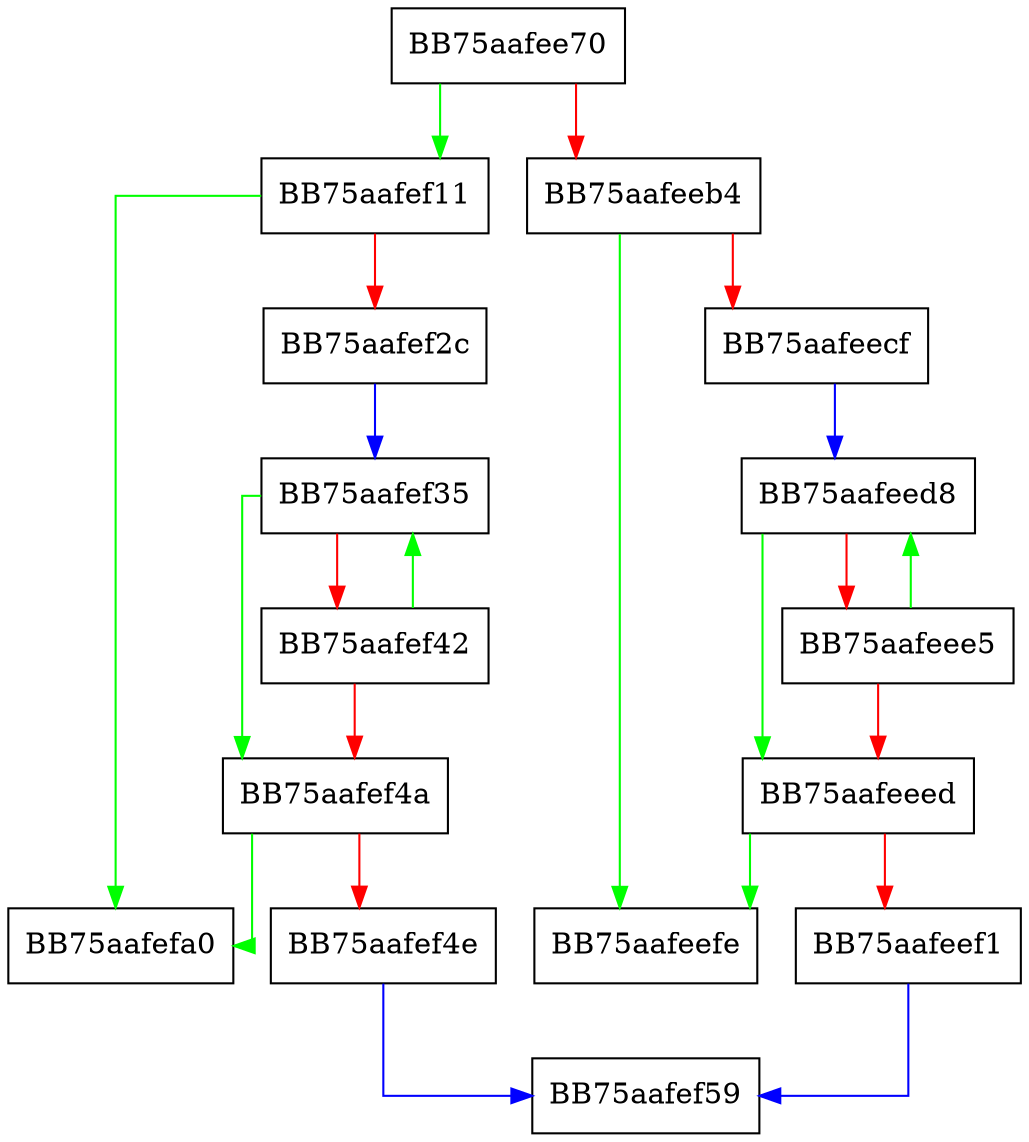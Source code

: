 digraph machohdr___index {
  node [shape="box"];
  graph [splines=ortho];
  BB75aafee70 -> BB75aafef11 [color="green"];
  BB75aafee70 -> BB75aafeeb4 [color="red"];
  BB75aafeeb4 -> BB75aafeefe [color="green"];
  BB75aafeeb4 -> BB75aafeecf [color="red"];
  BB75aafeecf -> BB75aafeed8 [color="blue"];
  BB75aafeed8 -> BB75aafeeed [color="green"];
  BB75aafeed8 -> BB75aafeee5 [color="red"];
  BB75aafeee5 -> BB75aafeed8 [color="green"];
  BB75aafeee5 -> BB75aafeeed [color="red"];
  BB75aafeeed -> BB75aafeefe [color="green"];
  BB75aafeeed -> BB75aafeef1 [color="red"];
  BB75aafeef1 -> BB75aafef59 [color="blue"];
  BB75aafef11 -> BB75aafefa0 [color="green"];
  BB75aafef11 -> BB75aafef2c [color="red"];
  BB75aafef2c -> BB75aafef35 [color="blue"];
  BB75aafef35 -> BB75aafef4a [color="green"];
  BB75aafef35 -> BB75aafef42 [color="red"];
  BB75aafef42 -> BB75aafef35 [color="green"];
  BB75aafef42 -> BB75aafef4a [color="red"];
  BB75aafef4a -> BB75aafefa0 [color="green"];
  BB75aafef4a -> BB75aafef4e [color="red"];
  BB75aafef4e -> BB75aafef59 [color="blue"];
}
